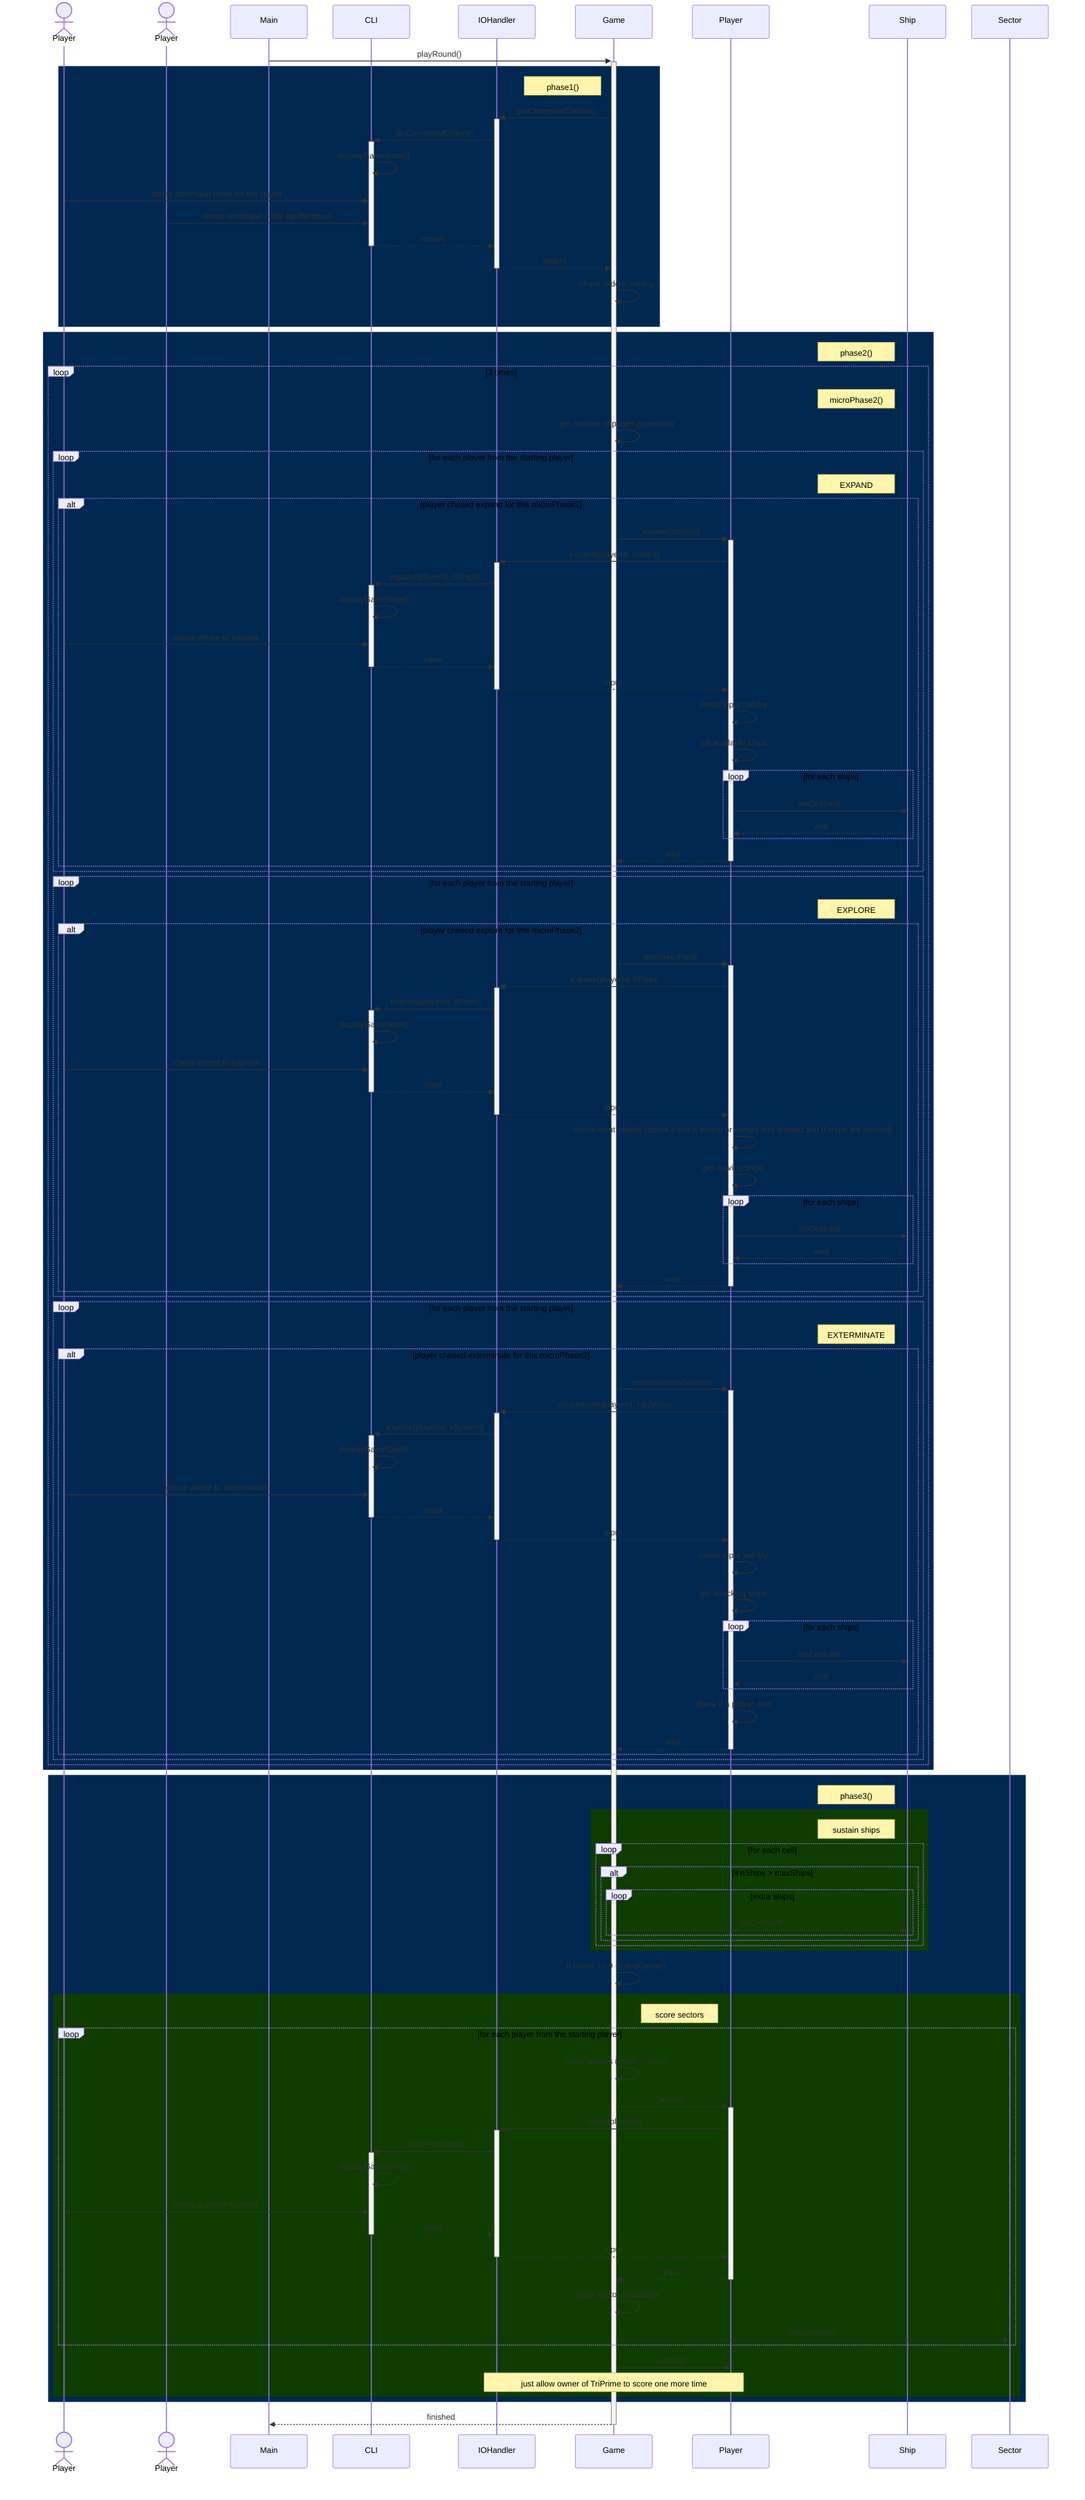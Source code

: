 sequenceDiagram
    actor a1 as Player
    actor a2 as Player
    participant Main
    participant CLI
    participant io as IOHandler
    participant game as Game
    participant p1 as Player
    participant ship as Ship
    participant sector as Sector
%%    participant p2 as p2:Player
    Main ->>+ game: playRound()

    rect rgb(0,40,80)
        note left of game: phase1()
        game ->>+ io: getCommandOrders()
        io ->>+ CLI: getCommandOrders()
        CLI ->> CLI: displayGameState()
        a1 ->> CLI: chose command order for the round
        a2 ->> CLI: chose command order for the round
        CLI -->>- io: orders
        io -->>- game: orders
        game ->> game: check orders validity
    end
    rect rgb(0,40,80)
        note left of ship: phase2()
        loop 3 times
            note left of ship: microPhase2()
            game ->> game: get number of player expanding
            loop for each player from the starting player
            note left of ship: EXPAND
                alt player chosed expand for this microPhase2
                    game ->>+ p1: expand(nShips)
                    p1 ->>+ io: expand(playerId, nShips)
                    io ->>+ CLI: expand(playerId, nShips)
                    CLI ->> CLI: displayGameSate()
                    a1 ->> CLI: chose where to expand
                    CLI -->>- io: input
                    io -->>- p1: input
                    p1 ->> p1: check input validity
                    p1 ->> p1: get available ships
                    loop for each ships
                        p1 ->> ship: setCell(cell)
                        ship -->> p1: void
                    end
                    p1 -->>- game: void
                end
            end
            loop for each player from the starting player
            note left of ship: EXPLORE
                alt player chosed explore for this microPhase2
                    game ->>+ p1: explore(nFleet)
                    p1 ->>+ io: explore(playerId, nFleet)
                    io ->>+ CLI: explore(playerId, nFleet)
                    CLI ->> CLI: displayGameSate()
                    a1 ->> CLI: chose where to explore
                    CLI -->>- io: input
                    io -->>- p1: input
                    p1 ->> p1: check input validity (check if cell is empty or owned and unused and if ships are unused)
                    p1 ->> p1: get moving ships
                    loop for each ships
                        p1 ->> ship: setCell(cell)
                        ship -->> p1: void
                    end
                    p1 -->>- game: void
                end
            end
            loop for each player from the starting player
            note left of ship: EXTERMINATE
                alt player chosed exterminate for this microPhase2
                    game ->>+ p1: exterminate(nSystem)
                    p1 ->>+ io: exterminate(playerId, nSystem)
                    io ->>+ CLI: explore(playerId, nSystem)
                    CLI ->> CLI: displayGameSate()
                    a1 ->> CLI: chose where to exterminate
                    CLI -->>- io: input
                    io -->>- p1: input
                    p1 ->> p1: check input validity
                    p1 ->> p1: get attacking ships
                    loop for each ships
                        p1 ->> ship: setCell(cell)
                        ship -->> p1: void
                    end
                    p1 ->> p1: check if a player died
                    p1 -->>- game: void
                end
            end
        end
    end

    rect rgb(0,40,80)
    note left of ship: phase3()
        rect rgb(15,60,0)
        note left of ship: sustain ships
            loop for each cell
                alt if nShips > maxShips
                    loop extra ships
                        game ->> ship: setCell(null)
                    end
                end
            end
        end
        game ->> game: if round == 9 -> endGame()
        rect rgb(15,60,0)
        note left of p1: score sectors
            loop for each player from the starting player
                game ->> game: reset sectors (used -> false)
                game ->>+ p1: score()
                p1 ->>+ io: score(playerId)
                io ->>+ CLI: score(playerId)
                CLI ->> CLI: displayGameSate()
                a1 ->> CLI: chose a sector to score
                CLI -->>- io: input
                io -->>- p1: input
                p1 -->>- game: input
                game ->> game: check sector availability
                game ->> sector: setUsed(true)
            end
            game ->> p1: score()
            note over io, p1: just allow owner of TriPrime to score one more time
        end
    end


    game -->>- Main: finished
